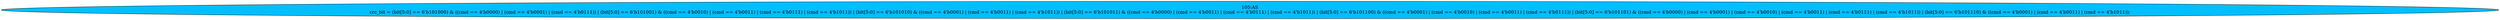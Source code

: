 strict digraph "" {
	node [label="\N"];
	"105:AS"	 [ast="<pyverilog.vparser.ast.Assign object at 0x7fa03f8b4f50>",
		def_var="['crc_bit']",
		fillcolor=deepskyblue,
		label="105:AS
crc_bit = (bit[5:0] == 6'b101000) & ((cmd == 4'b0000) | (cmd == 4'b0001) | (cmd == 4'b0111)) | (bit[5:0] == 6'b101001) & ((\
cmd == 4'b0010) | (cmd == 4'b0011) | (cmd == 4'b0111) | (cmd == 4'b1011)) | (bit[5:0] == 6'b101010) & ((cmd == 4'b0001) | (cmd == \
4'b0011) | (cmd == 4'b1011)) | (bit[5:0] == 6'b101011) & ((cmd == 4'b0000) | (cmd == 4'b0011) | (cmd == 4'b0111) | (cmd == 4'b1011)) | (\
bit[5:0] == 6'b101100) & ((cmd == 4'b0001) | (cmd == 4'b0010) | (cmd == 4'b0011) | (cmd == 4'b0111)) | (bit[5:0] == 6'b101101) & ((\
cmd == 4'b0000) | (cmd == 4'b0001) | (cmd == 4'b0010) | (cmd == 4'b0011) | (cmd == 4'b0111) | (cmd == 4'b1011)) | (bit[5:0] == 6'\
b101110) & ((cmd == 4'b0001) | (cmd == 4'b0011) | (cmd == 4'b1011));",
		statements="[]",
		style=filled,
		typ=Assign,
		use_var="['bit', 'cmd', 'cmd', 'cmd', 'bit', 'cmd', 'cmd', 'cmd', 'cmd', 'bit', 'cmd', 'cmd', 'cmd', 'bit', 'cmd', 'cmd', 'cmd', 'cmd', '\
bit', 'cmd', 'cmd', 'cmd', 'cmd', 'bit', 'cmd', 'cmd', 'cmd', 'cmd', 'cmd', 'cmd', 'bit', 'cmd', 'cmd', 'cmd']"];
}

